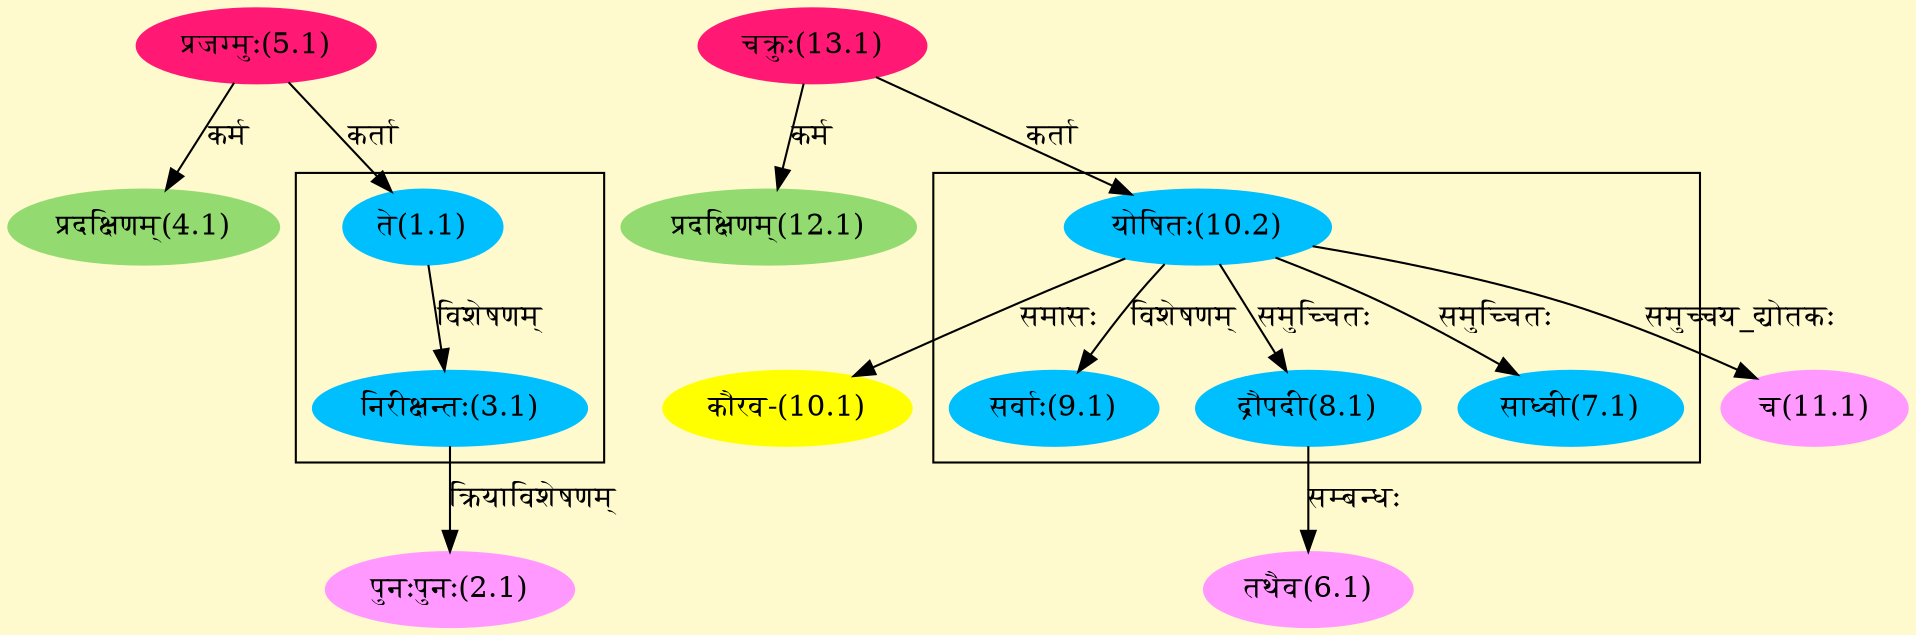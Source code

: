 digraph G{
rankdir=BT;
 compound=true;
 bgcolor="lemonchiffon1";

subgraph cluster_1{
Node3_1 [style=filled, color="#00BFFF" label = "निरीक्षन्तः(3.1)"]
Node1_1 [style=filled, color="#00BFFF" label = "ते(1.1)"]

}

subgraph cluster_2{
Node7_1 [style=filled, color="#00BFFF" label = "साध्वी(7.1)"]
Node10_2 [style=filled, color="#00BFFF" label = "योषितः(10.2)"]
Node8_1 [style=filled, color="#00BFFF" label = "द्रौपदी(8.1)"]
Node9_1 [style=filled, color="#00BFFF" label = "सर्वाः(9.1)"]

}
Node1_1 [style=filled, color="#00BFFF" label = "ते(1.1)"]
Node5_1 [style=filled, color="#FF1975" label = "प्रजग्मुः(5.1)"]
Node2_1 [style=filled, color="#FF99FF" label = "पुनःपुनः(2.1)"]
Node3_1 [style=filled, color="#00BFFF" label = "निरीक्षन्तः(3.1)"]
Node4_1 [style=filled, color="#93DB70" label = "प्रदक्षिणम्(4.1)"]
Node [style=filled, color="" label = "()"]
Node6_1 [style=filled, color="#FF99FF" label = "तथैव(6.1)"]
Node8_1 [style=filled, color="#00BFFF" label = "द्रौपदी(8.1)"]
Node10_1 [style=filled, color="#FFFF00" label = "कौरव-(10.1)"]
Node10_2 [style=filled, color="#00BFFF" label = "योषितः(10.2)"]
Node13_1 [style=filled, color="#FF1975" label = "चक्रुः(13.1)"]
Node11_1 [style=filled, color="#FF99FF" label = "च(11.1)"]
Node12_1 [style=filled, color="#93DB70" label = "प्रदक्षिणम्(12.1)"]
/* Start of Relations section */

Node1_1 -> Node5_1 [  label="कर्ता"  dir="back" ]
Node2_1 -> Node3_1 [  label="क्रियाविशेषणम्"  dir="back" ]
Node3_1 -> Node1_1 [  label="विशेषणम्"  dir="back" ]
Node4_1 -> Node5_1 [  label="कर्म"  dir="back" ]
Node6_1 -> Node8_1 [  label="सम्बन्धः"  dir="back" ]
Node7_1 -> Node10_2 [  label="समुच्चितः"  dir="back" ]
Node8_1 -> Node10_2 [  label="समुच्चितः"  dir="back" ]
Node9_1 -> Node10_2 [  label="विशेषणम्"  dir="back" ]
Node10_1 -> Node10_2 [  label="समासः"  dir="back" ]
Node10_2 -> Node13_1 [  label="कर्ता"  dir="back" ]
Node11_1 -> Node10_2 [  label="समुच्चय_द्योतकः"  dir="back" ]
Node12_1 -> Node13_1 [  label="कर्म"  dir="back" ]
}

